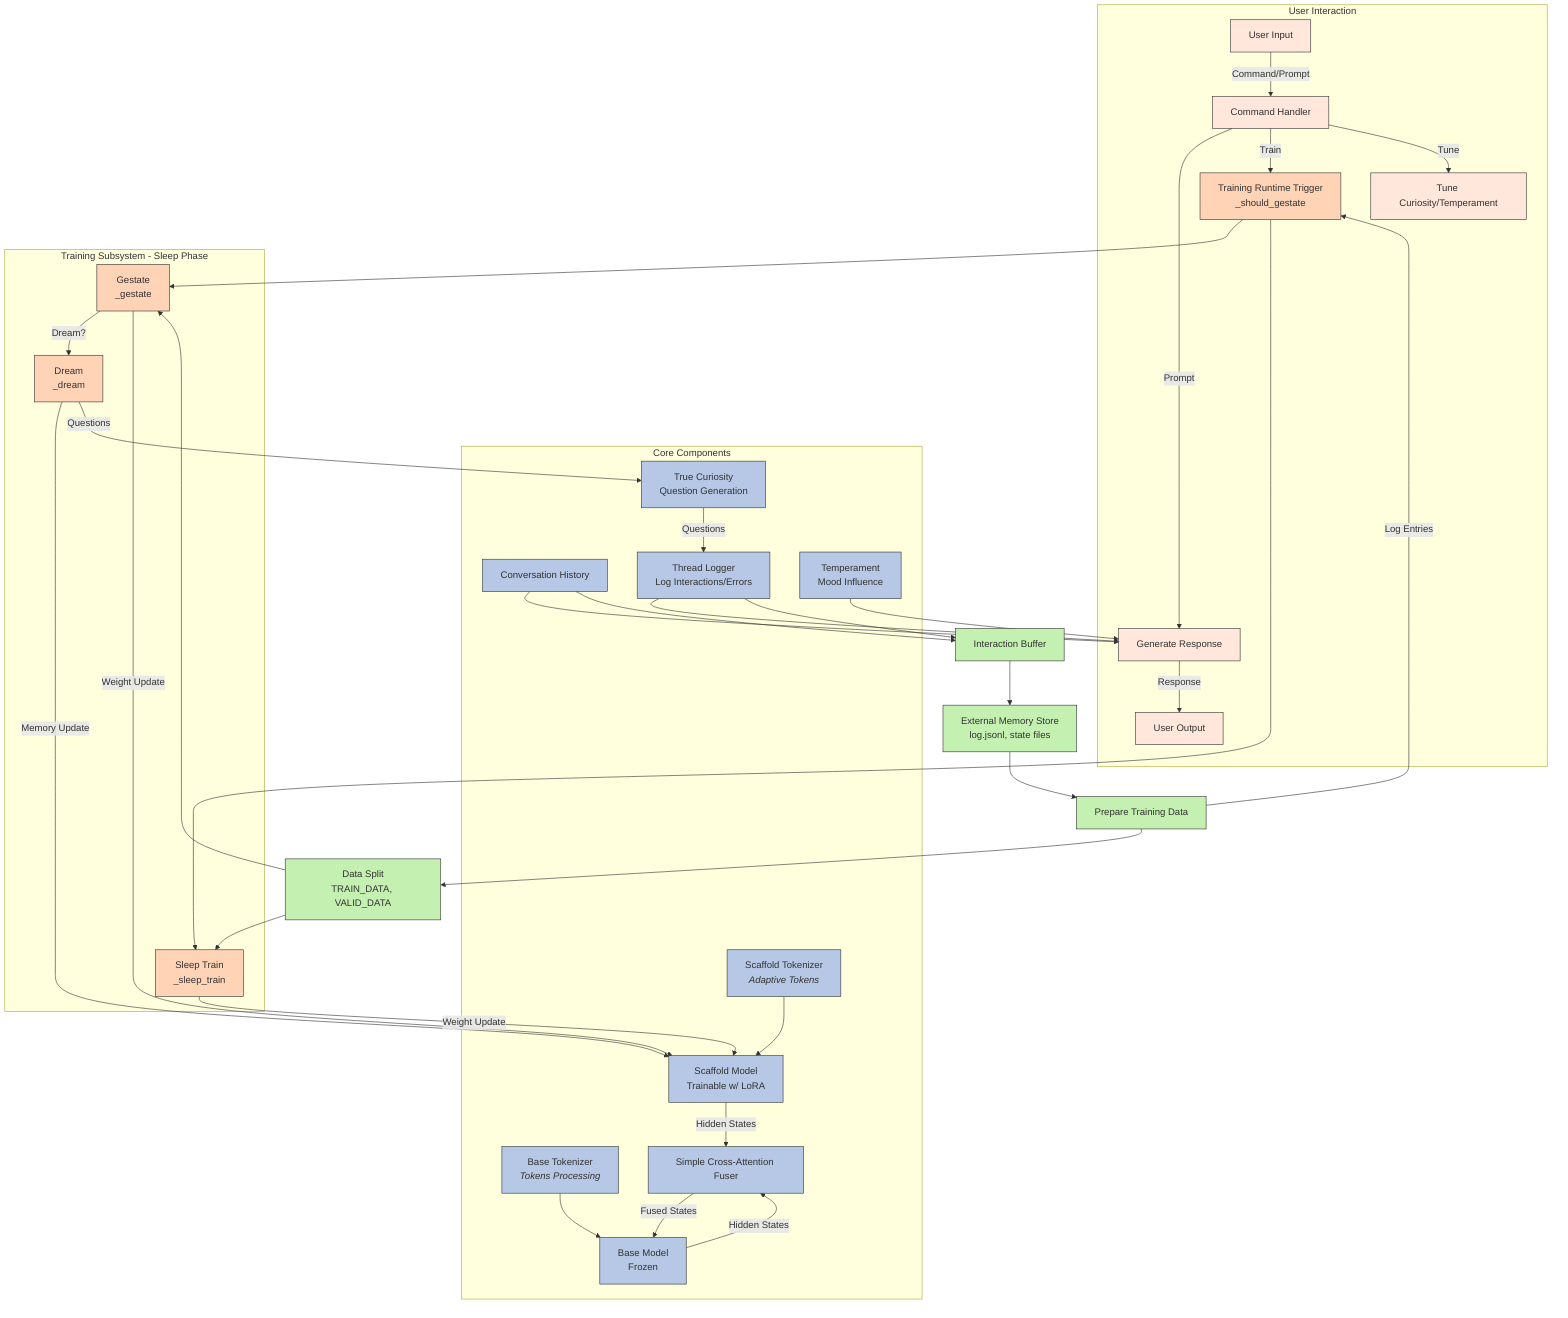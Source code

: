 graph TD
    %% Subgraph 1: User Interaction
    subgraph User Interaction
        UI[User Input] -->|Command/Prompt| CMD[Command Handler]
        CMD -->|Prompt| GEN[Generate Response]
        CMD -->|Train| RT
        CMD -->|Tune| TCU[Tune Curiosity/Temperament]
        GEN -->|Response| UO[User Output]
    end

    %% Subgraph 2: Core Components
    subgraph Core Components
        BT[Base Tokenizer<br><i>Tokens Processing</i>] --> BM[Base Model<br>Frozen]
        ST[Scaffold Tokenizer<br><i>Adaptive Tokens</i>] --> SM[Scaffold Model<br>Trainable w/ LoRA]
        BM -->|Hidden States| CAF[Simple Cross-Attention Fuser]
        SM -->|Hidden States| CAF
        CAF -->|Fused States| BM
        CH[Conversation History] --> GEN
        TL[Thread Logger<br>Log Interactions/Errors] --> GEN
        TC[True Curiosity<br>Question Generation] -->|Questions| TL
        TEMP[Temperament<br>Mood Influence] --> GEN
    end

    %% Subgraph 3: Training Subsystem - Sleep Phase
    subgraph Training Subsystem - Sleep Phase
        RT[Training Runtime Trigger<br>_should_gestate] --> GT[Gestate<br>_gestate]
        RT --> STN[Sleep Train<br>_sleep_train]
        GT -->|Dream?| DR[Dream<br>_dream]
        DR -->|Memory Update| SM
        GT -->|Weight Update| SM
        STN -->|Weight Update| SM
        DR -->|Questions| TC
    end

    %% External Connections
    CH --> IB[Interaction Buffer]
    TL --> IB
    IB --> EMS[External Memory Store<br>log.jsonl, state files]
    EMS --> PT[Prepare Training Data]
    PT -->|Log Entries| RT
    PT --> DS[Data Split<br>TRAIN_DATA, VALID_DATA]
    DS --> GT
    DS --> STN

    %% Styling Nodes
    classDef user fill:#f8c3,stroke:#333,stroke-width:1px;
    classDef core fill:#b6c8e5,stroke:#333,stroke-width:1px;
    classDef train fill:#ffd3b6,stroke:#333,stroke-width:1px;
    classDef external fill:#c4f1b1,stroke:#333,stroke-width:1px;
    class UI,UO,CMD,GEN,TCU user;
    class BT,BM,ST,SM,CAF,CH,TL,TC,TEMP core;
    class RT,GT,STN,DR train;
    class IB,EMS,PT,DS external;
